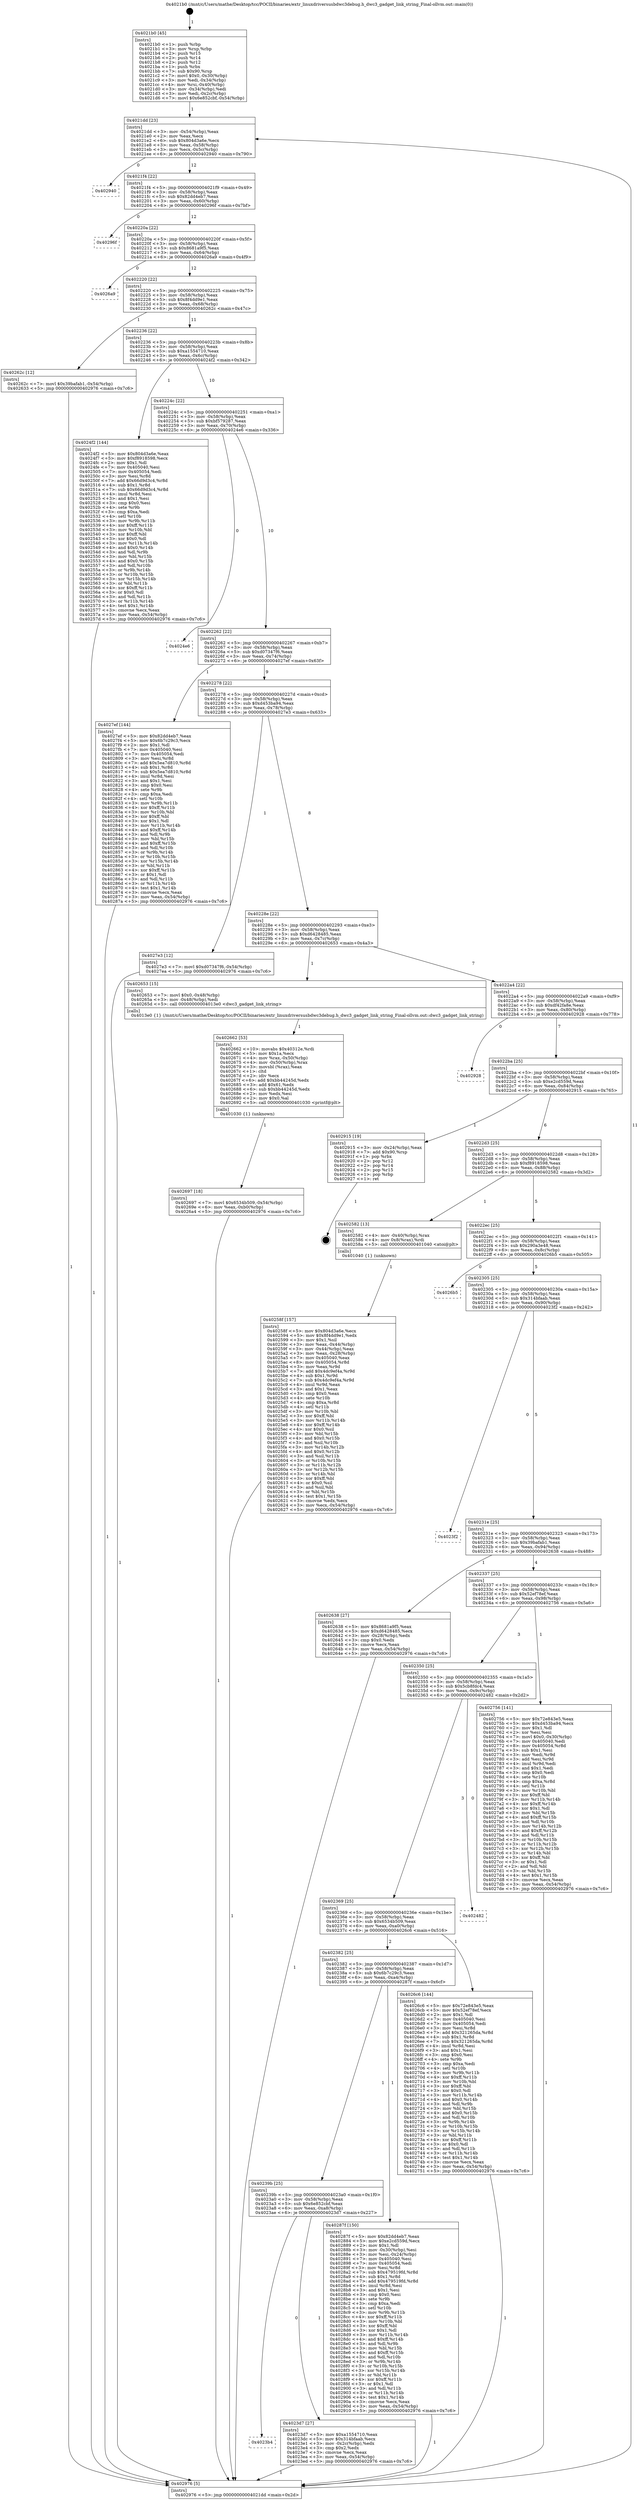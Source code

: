 digraph "0x4021b0" {
  label = "0x4021b0 (/mnt/c/Users/mathe/Desktop/tcc/POCII/binaries/extr_linuxdriversusbdwc3debug.h_dwc3_gadget_link_string_Final-ollvm.out::main(0))"
  labelloc = "t"
  node[shape=record]

  Entry [label="",width=0.3,height=0.3,shape=circle,fillcolor=black,style=filled]
  "0x4021dd" [label="{
     0x4021dd [23]\l
     | [instrs]\l
     &nbsp;&nbsp;0x4021dd \<+3\>: mov -0x54(%rbp),%eax\l
     &nbsp;&nbsp;0x4021e0 \<+2\>: mov %eax,%ecx\l
     &nbsp;&nbsp;0x4021e2 \<+6\>: sub $0x804d3a6e,%ecx\l
     &nbsp;&nbsp;0x4021e8 \<+3\>: mov %eax,-0x58(%rbp)\l
     &nbsp;&nbsp;0x4021eb \<+3\>: mov %ecx,-0x5c(%rbp)\l
     &nbsp;&nbsp;0x4021ee \<+6\>: je 0000000000402940 \<main+0x790\>\l
  }"]
  "0x402940" [label="{
     0x402940\l
  }", style=dashed]
  "0x4021f4" [label="{
     0x4021f4 [22]\l
     | [instrs]\l
     &nbsp;&nbsp;0x4021f4 \<+5\>: jmp 00000000004021f9 \<main+0x49\>\l
     &nbsp;&nbsp;0x4021f9 \<+3\>: mov -0x58(%rbp),%eax\l
     &nbsp;&nbsp;0x4021fc \<+5\>: sub $0x82dd4eb7,%eax\l
     &nbsp;&nbsp;0x402201 \<+3\>: mov %eax,-0x60(%rbp)\l
     &nbsp;&nbsp;0x402204 \<+6\>: je 000000000040296f \<main+0x7bf\>\l
  }"]
  Exit [label="",width=0.3,height=0.3,shape=circle,fillcolor=black,style=filled,peripheries=2]
  "0x40296f" [label="{
     0x40296f\l
  }", style=dashed]
  "0x40220a" [label="{
     0x40220a [22]\l
     | [instrs]\l
     &nbsp;&nbsp;0x40220a \<+5\>: jmp 000000000040220f \<main+0x5f\>\l
     &nbsp;&nbsp;0x40220f \<+3\>: mov -0x58(%rbp),%eax\l
     &nbsp;&nbsp;0x402212 \<+5\>: sub $0x8681a9f5,%eax\l
     &nbsp;&nbsp;0x402217 \<+3\>: mov %eax,-0x64(%rbp)\l
     &nbsp;&nbsp;0x40221a \<+6\>: je 00000000004026a9 \<main+0x4f9\>\l
  }"]
  "0x402697" [label="{
     0x402697 [18]\l
     | [instrs]\l
     &nbsp;&nbsp;0x402697 \<+7\>: movl $0x6534b509,-0x54(%rbp)\l
     &nbsp;&nbsp;0x40269e \<+6\>: mov %eax,-0xb0(%rbp)\l
     &nbsp;&nbsp;0x4026a4 \<+5\>: jmp 0000000000402976 \<main+0x7c6\>\l
  }"]
  "0x4026a9" [label="{
     0x4026a9\l
  }", style=dashed]
  "0x402220" [label="{
     0x402220 [22]\l
     | [instrs]\l
     &nbsp;&nbsp;0x402220 \<+5\>: jmp 0000000000402225 \<main+0x75\>\l
     &nbsp;&nbsp;0x402225 \<+3\>: mov -0x58(%rbp),%eax\l
     &nbsp;&nbsp;0x402228 \<+5\>: sub $0x8f4dd9e1,%eax\l
     &nbsp;&nbsp;0x40222d \<+3\>: mov %eax,-0x68(%rbp)\l
     &nbsp;&nbsp;0x402230 \<+6\>: je 000000000040262c \<main+0x47c\>\l
  }"]
  "0x402662" [label="{
     0x402662 [53]\l
     | [instrs]\l
     &nbsp;&nbsp;0x402662 \<+10\>: movabs $0x40312e,%rdi\l
     &nbsp;&nbsp;0x40266c \<+5\>: mov $0x1a,%ecx\l
     &nbsp;&nbsp;0x402671 \<+4\>: mov %rax,-0x50(%rbp)\l
     &nbsp;&nbsp;0x402675 \<+4\>: mov -0x50(%rbp),%rax\l
     &nbsp;&nbsp;0x402679 \<+3\>: movsbl (%rax),%eax\l
     &nbsp;&nbsp;0x40267c \<+1\>: cltd\l
     &nbsp;&nbsp;0x40267d \<+2\>: idiv %ecx\l
     &nbsp;&nbsp;0x40267f \<+6\>: add $0xbb44245d,%edx\l
     &nbsp;&nbsp;0x402685 \<+3\>: add $0x61,%edx\l
     &nbsp;&nbsp;0x402688 \<+6\>: sub $0xbb44245d,%edx\l
     &nbsp;&nbsp;0x40268e \<+2\>: mov %edx,%esi\l
     &nbsp;&nbsp;0x402690 \<+2\>: mov $0x0,%al\l
     &nbsp;&nbsp;0x402692 \<+5\>: call 0000000000401030 \<printf@plt\>\l
     | [calls]\l
     &nbsp;&nbsp;0x401030 \{1\} (unknown)\l
  }"]
  "0x40262c" [label="{
     0x40262c [12]\l
     | [instrs]\l
     &nbsp;&nbsp;0x40262c \<+7\>: movl $0x39bafab1,-0x54(%rbp)\l
     &nbsp;&nbsp;0x402633 \<+5\>: jmp 0000000000402976 \<main+0x7c6\>\l
  }"]
  "0x402236" [label="{
     0x402236 [22]\l
     | [instrs]\l
     &nbsp;&nbsp;0x402236 \<+5\>: jmp 000000000040223b \<main+0x8b\>\l
     &nbsp;&nbsp;0x40223b \<+3\>: mov -0x58(%rbp),%eax\l
     &nbsp;&nbsp;0x40223e \<+5\>: sub $0xa1554710,%eax\l
     &nbsp;&nbsp;0x402243 \<+3\>: mov %eax,-0x6c(%rbp)\l
     &nbsp;&nbsp;0x402246 \<+6\>: je 00000000004024f2 \<main+0x342\>\l
  }"]
  "0x40258f" [label="{
     0x40258f [157]\l
     | [instrs]\l
     &nbsp;&nbsp;0x40258f \<+5\>: mov $0x804d3a6e,%ecx\l
     &nbsp;&nbsp;0x402594 \<+5\>: mov $0x8f4dd9e1,%edx\l
     &nbsp;&nbsp;0x402599 \<+3\>: mov $0x1,%sil\l
     &nbsp;&nbsp;0x40259c \<+3\>: mov %eax,-0x44(%rbp)\l
     &nbsp;&nbsp;0x40259f \<+3\>: mov -0x44(%rbp),%eax\l
     &nbsp;&nbsp;0x4025a2 \<+3\>: mov %eax,-0x28(%rbp)\l
     &nbsp;&nbsp;0x4025a5 \<+7\>: mov 0x405040,%eax\l
     &nbsp;&nbsp;0x4025ac \<+8\>: mov 0x405054,%r8d\l
     &nbsp;&nbsp;0x4025b4 \<+3\>: mov %eax,%r9d\l
     &nbsp;&nbsp;0x4025b7 \<+7\>: add $0x4dc9ef4a,%r9d\l
     &nbsp;&nbsp;0x4025be \<+4\>: sub $0x1,%r9d\l
     &nbsp;&nbsp;0x4025c2 \<+7\>: sub $0x4dc9ef4a,%r9d\l
     &nbsp;&nbsp;0x4025c9 \<+4\>: imul %r9d,%eax\l
     &nbsp;&nbsp;0x4025cd \<+3\>: and $0x1,%eax\l
     &nbsp;&nbsp;0x4025d0 \<+3\>: cmp $0x0,%eax\l
     &nbsp;&nbsp;0x4025d3 \<+4\>: sete %r10b\l
     &nbsp;&nbsp;0x4025d7 \<+4\>: cmp $0xa,%r8d\l
     &nbsp;&nbsp;0x4025db \<+4\>: setl %r11b\l
     &nbsp;&nbsp;0x4025df \<+3\>: mov %r10b,%bl\l
     &nbsp;&nbsp;0x4025e2 \<+3\>: xor $0xff,%bl\l
     &nbsp;&nbsp;0x4025e5 \<+3\>: mov %r11b,%r14b\l
     &nbsp;&nbsp;0x4025e8 \<+4\>: xor $0xff,%r14b\l
     &nbsp;&nbsp;0x4025ec \<+4\>: xor $0x0,%sil\l
     &nbsp;&nbsp;0x4025f0 \<+3\>: mov %bl,%r15b\l
     &nbsp;&nbsp;0x4025f3 \<+4\>: and $0x0,%r15b\l
     &nbsp;&nbsp;0x4025f7 \<+3\>: and %sil,%r10b\l
     &nbsp;&nbsp;0x4025fa \<+3\>: mov %r14b,%r12b\l
     &nbsp;&nbsp;0x4025fd \<+4\>: and $0x0,%r12b\l
     &nbsp;&nbsp;0x402601 \<+3\>: and %sil,%r11b\l
     &nbsp;&nbsp;0x402604 \<+3\>: or %r10b,%r15b\l
     &nbsp;&nbsp;0x402607 \<+3\>: or %r11b,%r12b\l
     &nbsp;&nbsp;0x40260a \<+3\>: xor %r12b,%r15b\l
     &nbsp;&nbsp;0x40260d \<+3\>: or %r14b,%bl\l
     &nbsp;&nbsp;0x402610 \<+3\>: xor $0xff,%bl\l
     &nbsp;&nbsp;0x402613 \<+4\>: or $0x0,%sil\l
     &nbsp;&nbsp;0x402617 \<+3\>: and %sil,%bl\l
     &nbsp;&nbsp;0x40261a \<+3\>: or %bl,%r15b\l
     &nbsp;&nbsp;0x40261d \<+4\>: test $0x1,%r15b\l
     &nbsp;&nbsp;0x402621 \<+3\>: cmovne %edx,%ecx\l
     &nbsp;&nbsp;0x402624 \<+3\>: mov %ecx,-0x54(%rbp)\l
     &nbsp;&nbsp;0x402627 \<+5\>: jmp 0000000000402976 \<main+0x7c6\>\l
  }"]
  "0x4024f2" [label="{
     0x4024f2 [144]\l
     | [instrs]\l
     &nbsp;&nbsp;0x4024f2 \<+5\>: mov $0x804d3a6e,%eax\l
     &nbsp;&nbsp;0x4024f7 \<+5\>: mov $0xf8918598,%ecx\l
     &nbsp;&nbsp;0x4024fc \<+2\>: mov $0x1,%dl\l
     &nbsp;&nbsp;0x4024fe \<+7\>: mov 0x405040,%esi\l
     &nbsp;&nbsp;0x402505 \<+7\>: mov 0x405054,%edi\l
     &nbsp;&nbsp;0x40250c \<+3\>: mov %esi,%r8d\l
     &nbsp;&nbsp;0x40250f \<+7\>: add $0x66d9d3c4,%r8d\l
     &nbsp;&nbsp;0x402516 \<+4\>: sub $0x1,%r8d\l
     &nbsp;&nbsp;0x40251a \<+7\>: sub $0x66d9d3c4,%r8d\l
     &nbsp;&nbsp;0x402521 \<+4\>: imul %r8d,%esi\l
     &nbsp;&nbsp;0x402525 \<+3\>: and $0x1,%esi\l
     &nbsp;&nbsp;0x402528 \<+3\>: cmp $0x0,%esi\l
     &nbsp;&nbsp;0x40252b \<+4\>: sete %r9b\l
     &nbsp;&nbsp;0x40252f \<+3\>: cmp $0xa,%edi\l
     &nbsp;&nbsp;0x402532 \<+4\>: setl %r10b\l
     &nbsp;&nbsp;0x402536 \<+3\>: mov %r9b,%r11b\l
     &nbsp;&nbsp;0x402539 \<+4\>: xor $0xff,%r11b\l
     &nbsp;&nbsp;0x40253d \<+3\>: mov %r10b,%bl\l
     &nbsp;&nbsp;0x402540 \<+3\>: xor $0xff,%bl\l
     &nbsp;&nbsp;0x402543 \<+3\>: xor $0x0,%dl\l
     &nbsp;&nbsp;0x402546 \<+3\>: mov %r11b,%r14b\l
     &nbsp;&nbsp;0x402549 \<+4\>: and $0x0,%r14b\l
     &nbsp;&nbsp;0x40254d \<+3\>: and %dl,%r9b\l
     &nbsp;&nbsp;0x402550 \<+3\>: mov %bl,%r15b\l
     &nbsp;&nbsp;0x402553 \<+4\>: and $0x0,%r15b\l
     &nbsp;&nbsp;0x402557 \<+3\>: and %dl,%r10b\l
     &nbsp;&nbsp;0x40255a \<+3\>: or %r9b,%r14b\l
     &nbsp;&nbsp;0x40255d \<+3\>: or %r10b,%r15b\l
     &nbsp;&nbsp;0x402560 \<+3\>: xor %r15b,%r14b\l
     &nbsp;&nbsp;0x402563 \<+3\>: or %bl,%r11b\l
     &nbsp;&nbsp;0x402566 \<+4\>: xor $0xff,%r11b\l
     &nbsp;&nbsp;0x40256a \<+3\>: or $0x0,%dl\l
     &nbsp;&nbsp;0x40256d \<+3\>: and %dl,%r11b\l
     &nbsp;&nbsp;0x402570 \<+3\>: or %r11b,%r14b\l
     &nbsp;&nbsp;0x402573 \<+4\>: test $0x1,%r14b\l
     &nbsp;&nbsp;0x402577 \<+3\>: cmovne %ecx,%eax\l
     &nbsp;&nbsp;0x40257a \<+3\>: mov %eax,-0x54(%rbp)\l
     &nbsp;&nbsp;0x40257d \<+5\>: jmp 0000000000402976 \<main+0x7c6\>\l
  }"]
  "0x40224c" [label="{
     0x40224c [22]\l
     | [instrs]\l
     &nbsp;&nbsp;0x40224c \<+5\>: jmp 0000000000402251 \<main+0xa1\>\l
     &nbsp;&nbsp;0x402251 \<+3\>: mov -0x58(%rbp),%eax\l
     &nbsp;&nbsp;0x402254 \<+5\>: sub $0xbf579287,%eax\l
     &nbsp;&nbsp;0x402259 \<+3\>: mov %eax,-0x70(%rbp)\l
     &nbsp;&nbsp;0x40225c \<+6\>: je 00000000004024e6 \<main+0x336\>\l
  }"]
  "0x4021b0" [label="{
     0x4021b0 [45]\l
     | [instrs]\l
     &nbsp;&nbsp;0x4021b0 \<+1\>: push %rbp\l
     &nbsp;&nbsp;0x4021b1 \<+3\>: mov %rsp,%rbp\l
     &nbsp;&nbsp;0x4021b4 \<+2\>: push %r15\l
     &nbsp;&nbsp;0x4021b6 \<+2\>: push %r14\l
     &nbsp;&nbsp;0x4021b8 \<+2\>: push %r12\l
     &nbsp;&nbsp;0x4021ba \<+1\>: push %rbx\l
     &nbsp;&nbsp;0x4021bb \<+7\>: sub $0x90,%rsp\l
     &nbsp;&nbsp;0x4021c2 \<+7\>: movl $0x0,-0x30(%rbp)\l
     &nbsp;&nbsp;0x4021c9 \<+3\>: mov %edi,-0x34(%rbp)\l
     &nbsp;&nbsp;0x4021cc \<+4\>: mov %rsi,-0x40(%rbp)\l
     &nbsp;&nbsp;0x4021d0 \<+3\>: mov -0x34(%rbp),%edi\l
     &nbsp;&nbsp;0x4021d3 \<+3\>: mov %edi,-0x2c(%rbp)\l
     &nbsp;&nbsp;0x4021d6 \<+7\>: movl $0x6e852cbf,-0x54(%rbp)\l
  }"]
  "0x4024e6" [label="{
     0x4024e6\l
  }", style=dashed]
  "0x402262" [label="{
     0x402262 [22]\l
     | [instrs]\l
     &nbsp;&nbsp;0x402262 \<+5\>: jmp 0000000000402267 \<main+0xb7\>\l
     &nbsp;&nbsp;0x402267 \<+3\>: mov -0x58(%rbp),%eax\l
     &nbsp;&nbsp;0x40226a \<+5\>: sub $0xd07347f6,%eax\l
     &nbsp;&nbsp;0x40226f \<+3\>: mov %eax,-0x74(%rbp)\l
     &nbsp;&nbsp;0x402272 \<+6\>: je 00000000004027ef \<main+0x63f\>\l
  }"]
  "0x402976" [label="{
     0x402976 [5]\l
     | [instrs]\l
     &nbsp;&nbsp;0x402976 \<+5\>: jmp 00000000004021dd \<main+0x2d\>\l
  }"]
  "0x4027ef" [label="{
     0x4027ef [144]\l
     | [instrs]\l
     &nbsp;&nbsp;0x4027ef \<+5\>: mov $0x82dd4eb7,%eax\l
     &nbsp;&nbsp;0x4027f4 \<+5\>: mov $0x6b7c29c3,%ecx\l
     &nbsp;&nbsp;0x4027f9 \<+2\>: mov $0x1,%dl\l
     &nbsp;&nbsp;0x4027fb \<+7\>: mov 0x405040,%esi\l
     &nbsp;&nbsp;0x402802 \<+7\>: mov 0x405054,%edi\l
     &nbsp;&nbsp;0x402809 \<+3\>: mov %esi,%r8d\l
     &nbsp;&nbsp;0x40280c \<+7\>: add $0x5ea7d810,%r8d\l
     &nbsp;&nbsp;0x402813 \<+4\>: sub $0x1,%r8d\l
     &nbsp;&nbsp;0x402817 \<+7\>: sub $0x5ea7d810,%r8d\l
     &nbsp;&nbsp;0x40281e \<+4\>: imul %r8d,%esi\l
     &nbsp;&nbsp;0x402822 \<+3\>: and $0x1,%esi\l
     &nbsp;&nbsp;0x402825 \<+3\>: cmp $0x0,%esi\l
     &nbsp;&nbsp;0x402828 \<+4\>: sete %r9b\l
     &nbsp;&nbsp;0x40282c \<+3\>: cmp $0xa,%edi\l
     &nbsp;&nbsp;0x40282f \<+4\>: setl %r10b\l
     &nbsp;&nbsp;0x402833 \<+3\>: mov %r9b,%r11b\l
     &nbsp;&nbsp;0x402836 \<+4\>: xor $0xff,%r11b\l
     &nbsp;&nbsp;0x40283a \<+3\>: mov %r10b,%bl\l
     &nbsp;&nbsp;0x40283d \<+3\>: xor $0xff,%bl\l
     &nbsp;&nbsp;0x402840 \<+3\>: xor $0x1,%dl\l
     &nbsp;&nbsp;0x402843 \<+3\>: mov %r11b,%r14b\l
     &nbsp;&nbsp;0x402846 \<+4\>: and $0xff,%r14b\l
     &nbsp;&nbsp;0x40284a \<+3\>: and %dl,%r9b\l
     &nbsp;&nbsp;0x40284d \<+3\>: mov %bl,%r15b\l
     &nbsp;&nbsp;0x402850 \<+4\>: and $0xff,%r15b\l
     &nbsp;&nbsp;0x402854 \<+3\>: and %dl,%r10b\l
     &nbsp;&nbsp;0x402857 \<+3\>: or %r9b,%r14b\l
     &nbsp;&nbsp;0x40285a \<+3\>: or %r10b,%r15b\l
     &nbsp;&nbsp;0x40285d \<+3\>: xor %r15b,%r14b\l
     &nbsp;&nbsp;0x402860 \<+3\>: or %bl,%r11b\l
     &nbsp;&nbsp;0x402863 \<+4\>: xor $0xff,%r11b\l
     &nbsp;&nbsp;0x402867 \<+3\>: or $0x1,%dl\l
     &nbsp;&nbsp;0x40286a \<+3\>: and %dl,%r11b\l
     &nbsp;&nbsp;0x40286d \<+3\>: or %r11b,%r14b\l
     &nbsp;&nbsp;0x402870 \<+4\>: test $0x1,%r14b\l
     &nbsp;&nbsp;0x402874 \<+3\>: cmovne %ecx,%eax\l
     &nbsp;&nbsp;0x402877 \<+3\>: mov %eax,-0x54(%rbp)\l
     &nbsp;&nbsp;0x40287a \<+5\>: jmp 0000000000402976 \<main+0x7c6\>\l
  }"]
  "0x402278" [label="{
     0x402278 [22]\l
     | [instrs]\l
     &nbsp;&nbsp;0x402278 \<+5\>: jmp 000000000040227d \<main+0xcd\>\l
     &nbsp;&nbsp;0x40227d \<+3\>: mov -0x58(%rbp),%eax\l
     &nbsp;&nbsp;0x402280 \<+5\>: sub $0xd453ba94,%eax\l
     &nbsp;&nbsp;0x402285 \<+3\>: mov %eax,-0x78(%rbp)\l
     &nbsp;&nbsp;0x402288 \<+6\>: je 00000000004027e3 \<main+0x633\>\l
  }"]
  "0x4023b4" [label="{
     0x4023b4\l
  }", style=dashed]
  "0x4027e3" [label="{
     0x4027e3 [12]\l
     | [instrs]\l
     &nbsp;&nbsp;0x4027e3 \<+7\>: movl $0xd07347f6,-0x54(%rbp)\l
     &nbsp;&nbsp;0x4027ea \<+5\>: jmp 0000000000402976 \<main+0x7c6\>\l
  }"]
  "0x40228e" [label="{
     0x40228e [22]\l
     | [instrs]\l
     &nbsp;&nbsp;0x40228e \<+5\>: jmp 0000000000402293 \<main+0xe3\>\l
     &nbsp;&nbsp;0x402293 \<+3\>: mov -0x58(%rbp),%eax\l
     &nbsp;&nbsp;0x402296 \<+5\>: sub $0xd6428485,%eax\l
     &nbsp;&nbsp;0x40229b \<+3\>: mov %eax,-0x7c(%rbp)\l
     &nbsp;&nbsp;0x40229e \<+6\>: je 0000000000402653 \<main+0x4a3\>\l
  }"]
  "0x4023d7" [label="{
     0x4023d7 [27]\l
     | [instrs]\l
     &nbsp;&nbsp;0x4023d7 \<+5\>: mov $0xa1554710,%eax\l
     &nbsp;&nbsp;0x4023dc \<+5\>: mov $0x314bfaab,%ecx\l
     &nbsp;&nbsp;0x4023e1 \<+3\>: mov -0x2c(%rbp),%edx\l
     &nbsp;&nbsp;0x4023e4 \<+3\>: cmp $0x2,%edx\l
     &nbsp;&nbsp;0x4023e7 \<+3\>: cmovne %ecx,%eax\l
     &nbsp;&nbsp;0x4023ea \<+3\>: mov %eax,-0x54(%rbp)\l
     &nbsp;&nbsp;0x4023ed \<+5\>: jmp 0000000000402976 \<main+0x7c6\>\l
  }"]
  "0x402653" [label="{
     0x402653 [15]\l
     | [instrs]\l
     &nbsp;&nbsp;0x402653 \<+7\>: movl $0x0,-0x48(%rbp)\l
     &nbsp;&nbsp;0x40265a \<+3\>: mov -0x48(%rbp),%edi\l
     &nbsp;&nbsp;0x40265d \<+5\>: call 00000000004013e0 \<dwc3_gadget_link_string\>\l
     | [calls]\l
     &nbsp;&nbsp;0x4013e0 \{1\} (/mnt/c/Users/mathe/Desktop/tcc/POCII/binaries/extr_linuxdriversusbdwc3debug.h_dwc3_gadget_link_string_Final-ollvm.out::dwc3_gadget_link_string)\l
  }"]
  "0x4022a4" [label="{
     0x4022a4 [22]\l
     | [instrs]\l
     &nbsp;&nbsp;0x4022a4 \<+5\>: jmp 00000000004022a9 \<main+0xf9\>\l
     &nbsp;&nbsp;0x4022a9 \<+3\>: mov -0x58(%rbp),%eax\l
     &nbsp;&nbsp;0x4022ac \<+5\>: sub $0xdf42fa8e,%eax\l
     &nbsp;&nbsp;0x4022b1 \<+3\>: mov %eax,-0x80(%rbp)\l
     &nbsp;&nbsp;0x4022b4 \<+6\>: je 0000000000402928 \<main+0x778\>\l
  }"]
  "0x40239b" [label="{
     0x40239b [25]\l
     | [instrs]\l
     &nbsp;&nbsp;0x40239b \<+5\>: jmp 00000000004023a0 \<main+0x1f0\>\l
     &nbsp;&nbsp;0x4023a0 \<+3\>: mov -0x58(%rbp),%eax\l
     &nbsp;&nbsp;0x4023a3 \<+5\>: sub $0x6e852cbf,%eax\l
     &nbsp;&nbsp;0x4023a8 \<+6\>: mov %eax,-0xa8(%rbp)\l
     &nbsp;&nbsp;0x4023ae \<+6\>: je 00000000004023d7 \<main+0x227\>\l
  }"]
  "0x402928" [label="{
     0x402928\l
  }", style=dashed]
  "0x4022ba" [label="{
     0x4022ba [25]\l
     | [instrs]\l
     &nbsp;&nbsp;0x4022ba \<+5\>: jmp 00000000004022bf \<main+0x10f\>\l
     &nbsp;&nbsp;0x4022bf \<+3\>: mov -0x58(%rbp),%eax\l
     &nbsp;&nbsp;0x4022c2 \<+5\>: sub $0xe2cd559d,%eax\l
     &nbsp;&nbsp;0x4022c7 \<+6\>: mov %eax,-0x84(%rbp)\l
     &nbsp;&nbsp;0x4022cd \<+6\>: je 0000000000402915 \<main+0x765\>\l
  }"]
  "0x40287f" [label="{
     0x40287f [150]\l
     | [instrs]\l
     &nbsp;&nbsp;0x40287f \<+5\>: mov $0x82dd4eb7,%eax\l
     &nbsp;&nbsp;0x402884 \<+5\>: mov $0xe2cd559d,%ecx\l
     &nbsp;&nbsp;0x402889 \<+2\>: mov $0x1,%dl\l
     &nbsp;&nbsp;0x40288b \<+3\>: mov -0x30(%rbp),%esi\l
     &nbsp;&nbsp;0x40288e \<+3\>: mov %esi,-0x24(%rbp)\l
     &nbsp;&nbsp;0x402891 \<+7\>: mov 0x405040,%esi\l
     &nbsp;&nbsp;0x402898 \<+7\>: mov 0x405054,%edi\l
     &nbsp;&nbsp;0x40289f \<+3\>: mov %esi,%r8d\l
     &nbsp;&nbsp;0x4028a2 \<+7\>: sub $0x479519fd,%r8d\l
     &nbsp;&nbsp;0x4028a9 \<+4\>: sub $0x1,%r8d\l
     &nbsp;&nbsp;0x4028ad \<+7\>: add $0x479519fd,%r8d\l
     &nbsp;&nbsp;0x4028b4 \<+4\>: imul %r8d,%esi\l
     &nbsp;&nbsp;0x4028b8 \<+3\>: and $0x1,%esi\l
     &nbsp;&nbsp;0x4028bb \<+3\>: cmp $0x0,%esi\l
     &nbsp;&nbsp;0x4028be \<+4\>: sete %r9b\l
     &nbsp;&nbsp;0x4028c2 \<+3\>: cmp $0xa,%edi\l
     &nbsp;&nbsp;0x4028c5 \<+4\>: setl %r10b\l
     &nbsp;&nbsp;0x4028c9 \<+3\>: mov %r9b,%r11b\l
     &nbsp;&nbsp;0x4028cc \<+4\>: xor $0xff,%r11b\l
     &nbsp;&nbsp;0x4028d0 \<+3\>: mov %r10b,%bl\l
     &nbsp;&nbsp;0x4028d3 \<+3\>: xor $0xff,%bl\l
     &nbsp;&nbsp;0x4028d6 \<+3\>: xor $0x1,%dl\l
     &nbsp;&nbsp;0x4028d9 \<+3\>: mov %r11b,%r14b\l
     &nbsp;&nbsp;0x4028dc \<+4\>: and $0xff,%r14b\l
     &nbsp;&nbsp;0x4028e0 \<+3\>: and %dl,%r9b\l
     &nbsp;&nbsp;0x4028e3 \<+3\>: mov %bl,%r15b\l
     &nbsp;&nbsp;0x4028e6 \<+4\>: and $0xff,%r15b\l
     &nbsp;&nbsp;0x4028ea \<+3\>: and %dl,%r10b\l
     &nbsp;&nbsp;0x4028ed \<+3\>: or %r9b,%r14b\l
     &nbsp;&nbsp;0x4028f0 \<+3\>: or %r10b,%r15b\l
     &nbsp;&nbsp;0x4028f3 \<+3\>: xor %r15b,%r14b\l
     &nbsp;&nbsp;0x4028f6 \<+3\>: or %bl,%r11b\l
     &nbsp;&nbsp;0x4028f9 \<+4\>: xor $0xff,%r11b\l
     &nbsp;&nbsp;0x4028fd \<+3\>: or $0x1,%dl\l
     &nbsp;&nbsp;0x402900 \<+3\>: and %dl,%r11b\l
     &nbsp;&nbsp;0x402903 \<+3\>: or %r11b,%r14b\l
     &nbsp;&nbsp;0x402906 \<+4\>: test $0x1,%r14b\l
     &nbsp;&nbsp;0x40290a \<+3\>: cmovne %ecx,%eax\l
     &nbsp;&nbsp;0x40290d \<+3\>: mov %eax,-0x54(%rbp)\l
     &nbsp;&nbsp;0x402910 \<+5\>: jmp 0000000000402976 \<main+0x7c6\>\l
  }"]
  "0x402915" [label="{
     0x402915 [19]\l
     | [instrs]\l
     &nbsp;&nbsp;0x402915 \<+3\>: mov -0x24(%rbp),%eax\l
     &nbsp;&nbsp;0x402918 \<+7\>: add $0x90,%rsp\l
     &nbsp;&nbsp;0x40291f \<+1\>: pop %rbx\l
     &nbsp;&nbsp;0x402920 \<+2\>: pop %r12\l
     &nbsp;&nbsp;0x402922 \<+2\>: pop %r14\l
     &nbsp;&nbsp;0x402924 \<+2\>: pop %r15\l
     &nbsp;&nbsp;0x402926 \<+1\>: pop %rbp\l
     &nbsp;&nbsp;0x402927 \<+1\>: ret\l
  }"]
  "0x4022d3" [label="{
     0x4022d3 [25]\l
     | [instrs]\l
     &nbsp;&nbsp;0x4022d3 \<+5\>: jmp 00000000004022d8 \<main+0x128\>\l
     &nbsp;&nbsp;0x4022d8 \<+3\>: mov -0x58(%rbp),%eax\l
     &nbsp;&nbsp;0x4022db \<+5\>: sub $0xf8918598,%eax\l
     &nbsp;&nbsp;0x4022e0 \<+6\>: mov %eax,-0x88(%rbp)\l
     &nbsp;&nbsp;0x4022e6 \<+6\>: je 0000000000402582 \<main+0x3d2\>\l
  }"]
  "0x402382" [label="{
     0x402382 [25]\l
     | [instrs]\l
     &nbsp;&nbsp;0x402382 \<+5\>: jmp 0000000000402387 \<main+0x1d7\>\l
     &nbsp;&nbsp;0x402387 \<+3\>: mov -0x58(%rbp),%eax\l
     &nbsp;&nbsp;0x40238a \<+5\>: sub $0x6b7c29c3,%eax\l
     &nbsp;&nbsp;0x40238f \<+6\>: mov %eax,-0xa4(%rbp)\l
     &nbsp;&nbsp;0x402395 \<+6\>: je 000000000040287f \<main+0x6cf\>\l
  }"]
  "0x402582" [label="{
     0x402582 [13]\l
     | [instrs]\l
     &nbsp;&nbsp;0x402582 \<+4\>: mov -0x40(%rbp),%rax\l
     &nbsp;&nbsp;0x402586 \<+4\>: mov 0x8(%rax),%rdi\l
     &nbsp;&nbsp;0x40258a \<+5\>: call 0000000000401040 \<atoi@plt\>\l
     | [calls]\l
     &nbsp;&nbsp;0x401040 \{1\} (unknown)\l
  }"]
  "0x4022ec" [label="{
     0x4022ec [25]\l
     | [instrs]\l
     &nbsp;&nbsp;0x4022ec \<+5\>: jmp 00000000004022f1 \<main+0x141\>\l
     &nbsp;&nbsp;0x4022f1 \<+3\>: mov -0x58(%rbp),%eax\l
     &nbsp;&nbsp;0x4022f4 \<+5\>: sub $0x290a3e48,%eax\l
     &nbsp;&nbsp;0x4022f9 \<+6\>: mov %eax,-0x8c(%rbp)\l
     &nbsp;&nbsp;0x4022ff \<+6\>: je 00000000004026b5 \<main+0x505\>\l
  }"]
  "0x4026c6" [label="{
     0x4026c6 [144]\l
     | [instrs]\l
     &nbsp;&nbsp;0x4026c6 \<+5\>: mov $0x72e843e5,%eax\l
     &nbsp;&nbsp;0x4026cb \<+5\>: mov $0x52ef78ef,%ecx\l
     &nbsp;&nbsp;0x4026d0 \<+2\>: mov $0x1,%dl\l
     &nbsp;&nbsp;0x4026d2 \<+7\>: mov 0x405040,%esi\l
     &nbsp;&nbsp;0x4026d9 \<+7\>: mov 0x405054,%edi\l
     &nbsp;&nbsp;0x4026e0 \<+3\>: mov %esi,%r8d\l
     &nbsp;&nbsp;0x4026e3 \<+7\>: add $0x321265da,%r8d\l
     &nbsp;&nbsp;0x4026ea \<+4\>: sub $0x1,%r8d\l
     &nbsp;&nbsp;0x4026ee \<+7\>: sub $0x321265da,%r8d\l
     &nbsp;&nbsp;0x4026f5 \<+4\>: imul %r8d,%esi\l
     &nbsp;&nbsp;0x4026f9 \<+3\>: and $0x1,%esi\l
     &nbsp;&nbsp;0x4026fc \<+3\>: cmp $0x0,%esi\l
     &nbsp;&nbsp;0x4026ff \<+4\>: sete %r9b\l
     &nbsp;&nbsp;0x402703 \<+3\>: cmp $0xa,%edi\l
     &nbsp;&nbsp;0x402706 \<+4\>: setl %r10b\l
     &nbsp;&nbsp;0x40270a \<+3\>: mov %r9b,%r11b\l
     &nbsp;&nbsp;0x40270d \<+4\>: xor $0xff,%r11b\l
     &nbsp;&nbsp;0x402711 \<+3\>: mov %r10b,%bl\l
     &nbsp;&nbsp;0x402714 \<+3\>: xor $0xff,%bl\l
     &nbsp;&nbsp;0x402717 \<+3\>: xor $0x0,%dl\l
     &nbsp;&nbsp;0x40271a \<+3\>: mov %r11b,%r14b\l
     &nbsp;&nbsp;0x40271d \<+4\>: and $0x0,%r14b\l
     &nbsp;&nbsp;0x402721 \<+3\>: and %dl,%r9b\l
     &nbsp;&nbsp;0x402724 \<+3\>: mov %bl,%r15b\l
     &nbsp;&nbsp;0x402727 \<+4\>: and $0x0,%r15b\l
     &nbsp;&nbsp;0x40272b \<+3\>: and %dl,%r10b\l
     &nbsp;&nbsp;0x40272e \<+3\>: or %r9b,%r14b\l
     &nbsp;&nbsp;0x402731 \<+3\>: or %r10b,%r15b\l
     &nbsp;&nbsp;0x402734 \<+3\>: xor %r15b,%r14b\l
     &nbsp;&nbsp;0x402737 \<+3\>: or %bl,%r11b\l
     &nbsp;&nbsp;0x40273a \<+4\>: xor $0xff,%r11b\l
     &nbsp;&nbsp;0x40273e \<+3\>: or $0x0,%dl\l
     &nbsp;&nbsp;0x402741 \<+3\>: and %dl,%r11b\l
     &nbsp;&nbsp;0x402744 \<+3\>: or %r11b,%r14b\l
     &nbsp;&nbsp;0x402747 \<+4\>: test $0x1,%r14b\l
     &nbsp;&nbsp;0x40274b \<+3\>: cmovne %ecx,%eax\l
     &nbsp;&nbsp;0x40274e \<+3\>: mov %eax,-0x54(%rbp)\l
     &nbsp;&nbsp;0x402751 \<+5\>: jmp 0000000000402976 \<main+0x7c6\>\l
  }"]
  "0x4026b5" [label="{
     0x4026b5\l
  }", style=dashed]
  "0x402305" [label="{
     0x402305 [25]\l
     | [instrs]\l
     &nbsp;&nbsp;0x402305 \<+5\>: jmp 000000000040230a \<main+0x15a\>\l
     &nbsp;&nbsp;0x40230a \<+3\>: mov -0x58(%rbp),%eax\l
     &nbsp;&nbsp;0x40230d \<+5\>: sub $0x314bfaab,%eax\l
     &nbsp;&nbsp;0x402312 \<+6\>: mov %eax,-0x90(%rbp)\l
     &nbsp;&nbsp;0x402318 \<+6\>: je 00000000004023f2 \<main+0x242\>\l
  }"]
  "0x402369" [label="{
     0x402369 [25]\l
     | [instrs]\l
     &nbsp;&nbsp;0x402369 \<+5\>: jmp 000000000040236e \<main+0x1be\>\l
     &nbsp;&nbsp;0x40236e \<+3\>: mov -0x58(%rbp),%eax\l
     &nbsp;&nbsp;0x402371 \<+5\>: sub $0x6534b509,%eax\l
     &nbsp;&nbsp;0x402376 \<+6\>: mov %eax,-0xa0(%rbp)\l
     &nbsp;&nbsp;0x40237c \<+6\>: je 00000000004026c6 \<main+0x516\>\l
  }"]
  "0x4023f2" [label="{
     0x4023f2\l
  }", style=dashed]
  "0x40231e" [label="{
     0x40231e [25]\l
     | [instrs]\l
     &nbsp;&nbsp;0x40231e \<+5\>: jmp 0000000000402323 \<main+0x173\>\l
     &nbsp;&nbsp;0x402323 \<+3\>: mov -0x58(%rbp),%eax\l
     &nbsp;&nbsp;0x402326 \<+5\>: sub $0x39bafab1,%eax\l
     &nbsp;&nbsp;0x40232b \<+6\>: mov %eax,-0x94(%rbp)\l
     &nbsp;&nbsp;0x402331 \<+6\>: je 0000000000402638 \<main+0x488\>\l
  }"]
  "0x402482" [label="{
     0x402482\l
  }", style=dashed]
  "0x402638" [label="{
     0x402638 [27]\l
     | [instrs]\l
     &nbsp;&nbsp;0x402638 \<+5\>: mov $0x8681a9f5,%eax\l
     &nbsp;&nbsp;0x40263d \<+5\>: mov $0xd6428485,%ecx\l
     &nbsp;&nbsp;0x402642 \<+3\>: mov -0x28(%rbp),%edx\l
     &nbsp;&nbsp;0x402645 \<+3\>: cmp $0x0,%edx\l
     &nbsp;&nbsp;0x402648 \<+3\>: cmove %ecx,%eax\l
     &nbsp;&nbsp;0x40264b \<+3\>: mov %eax,-0x54(%rbp)\l
     &nbsp;&nbsp;0x40264e \<+5\>: jmp 0000000000402976 \<main+0x7c6\>\l
  }"]
  "0x402337" [label="{
     0x402337 [25]\l
     | [instrs]\l
     &nbsp;&nbsp;0x402337 \<+5\>: jmp 000000000040233c \<main+0x18c\>\l
     &nbsp;&nbsp;0x40233c \<+3\>: mov -0x58(%rbp),%eax\l
     &nbsp;&nbsp;0x40233f \<+5\>: sub $0x52ef78ef,%eax\l
     &nbsp;&nbsp;0x402344 \<+6\>: mov %eax,-0x98(%rbp)\l
     &nbsp;&nbsp;0x40234a \<+6\>: je 0000000000402756 \<main+0x5a6\>\l
  }"]
  "0x402350" [label="{
     0x402350 [25]\l
     | [instrs]\l
     &nbsp;&nbsp;0x402350 \<+5\>: jmp 0000000000402355 \<main+0x1a5\>\l
     &nbsp;&nbsp;0x402355 \<+3\>: mov -0x58(%rbp),%eax\l
     &nbsp;&nbsp;0x402358 \<+5\>: sub $0x5cb8fdc4,%eax\l
     &nbsp;&nbsp;0x40235d \<+6\>: mov %eax,-0x9c(%rbp)\l
     &nbsp;&nbsp;0x402363 \<+6\>: je 0000000000402482 \<main+0x2d2\>\l
  }"]
  "0x402756" [label="{
     0x402756 [141]\l
     | [instrs]\l
     &nbsp;&nbsp;0x402756 \<+5\>: mov $0x72e843e5,%eax\l
     &nbsp;&nbsp;0x40275b \<+5\>: mov $0xd453ba94,%ecx\l
     &nbsp;&nbsp;0x402760 \<+2\>: mov $0x1,%dl\l
     &nbsp;&nbsp;0x402762 \<+2\>: xor %esi,%esi\l
     &nbsp;&nbsp;0x402764 \<+7\>: movl $0x0,-0x30(%rbp)\l
     &nbsp;&nbsp;0x40276b \<+7\>: mov 0x405040,%edi\l
     &nbsp;&nbsp;0x402772 \<+8\>: mov 0x405054,%r8d\l
     &nbsp;&nbsp;0x40277a \<+3\>: sub $0x1,%esi\l
     &nbsp;&nbsp;0x40277d \<+3\>: mov %edi,%r9d\l
     &nbsp;&nbsp;0x402780 \<+3\>: add %esi,%r9d\l
     &nbsp;&nbsp;0x402783 \<+4\>: imul %r9d,%edi\l
     &nbsp;&nbsp;0x402787 \<+3\>: and $0x1,%edi\l
     &nbsp;&nbsp;0x40278a \<+3\>: cmp $0x0,%edi\l
     &nbsp;&nbsp;0x40278d \<+4\>: sete %r10b\l
     &nbsp;&nbsp;0x402791 \<+4\>: cmp $0xa,%r8d\l
     &nbsp;&nbsp;0x402795 \<+4\>: setl %r11b\l
     &nbsp;&nbsp;0x402799 \<+3\>: mov %r10b,%bl\l
     &nbsp;&nbsp;0x40279c \<+3\>: xor $0xff,%bl\l
     &nbsp;&nbsp;0x40279f \<+3\>: mov %r11b,%r14b\l
     &nbsp;&nbsp;0x4027a2 \<+4\>: xor $0xff,%r14b\l
     &nbsp;&nbsp;0x4027a6 \<+3\>: xor $0x1,%dl\l
     &nbsp;&nbsp;0x4027a9 \<+3\>: mov %bl,%r15b\l
     &nbsp;&nbsp;0x4027ac \<+4\>: and $0xff,%r15b\l
     &nbsp;&nbsp;0x4027b0 \<+3\>: and %dl,%r10b\l
     &nbsp;&nbsp;0x4027b3 \<+3\>: mov %r14b,%r12b\l
     &nbsp;&nbsp;0x4027b6 \<+4\>: and $0xff,%r12b\l
     &nbsp;&nbsp;0x4027ba \<+3\>: and %dl,%r11b\l
     &nbsp;&nbsp;0x4027bd \<+3\>: or %r10b,%r15b\l
     &nbsp;&nbsp;0x4027c0 \<+3\>: or %r11b,%r12b\l
     &nbsp;&nbsp;0x4027c3 \<+3\>: xor %r12b,%r15b\l
     &nbsp;&nbsp;0x4027c6 \<+3\>: or %r14b,%bl\l
     &nbsp;&nbsp;0x4027c9 \<+3\>: xor $0xff,%bl\l
     &nbsp;&nbsp;0x4027cc \<+3\>: or $0x1,%dl\l
     &nbsp;&nbsp;0x4027cf \<+2\>: and %dl,%bl\l
     &nbsp;&nbsp;0x4027d1 \<+3\>: or %bl,%r15b\l
     &nbsp;&nbsp;0x4027d4 \<+4\>: test $0x1,%r15b\l
     &nbsp;&nbsp;0x4027d8 \<+3\>: cmovne %ecx,%eax\l
     &nbsp;&nbsp;0x4027db \<+3\>: mov %eax,-0x54(%rbp)\l
     &nbsp;&nbsp;0x4027de \<+5\>: jmp 0000000000402976 \<main+0x7c6\>\l
  }"]
  Entry -> "0x4021b0" [label=" 1"]
  "0x4021dd" -> "0x402940" [label=" 0"]
  "0x4021dd" -> "0x4021f4" [label=" 12"]
  "0x402915" -> Exit [label=" 1"]
  "0x4021f4" -> "0x40296f" [label=" 0"]
  "0x4021f4" -> "0x40220a" [label=" 12"]
  "0x40287f" -> "0x402976" [label=" 1"]
  "0x40220a" -> "0x4026a9" [label=" 0"]
  "0x40220a" -> "0x402220" [label=" 12"]
  "0x4027ef" -> "0x402976" [label=" 1"]
  "0x402220" -> "0x40262c" [label=" 1"]
  "0x402220" -> "0x402236" [label=" 11"]
  "0x4027e3" -> "0x402976" [label=" 1"]
  "0x402236" -> "0x4024f2" [label=" 1"]
  "0x402236" -> "0x40224c" [label=" 10"]
  "0x402756" -> "0x402976" [label=" 1"]
  "0x40224c" -> "0x4024e6" [label=" 0"]
  "0x40224c" -> "0x402262" [label=" 10"]
  "0x4026c6" -> "0x402976" [label=" 1"]
  "0x402262" -> "0x4027ef" [label=" 1"]
  "0x402262" -> "0x402278" [label=" 9"]
  "0x402697" -> "0x402976" [label=" 1"]
  "0x402278" -> "0x4027e3" [label=" 1"]
  "0x402278" -> "0x40228e" [label=" 8"]
  "0x402662" -> "0x402697" [label=" 1"]
  "0x40228e" -> "0x402653" [label=" 1"]
  "0x40228e" -> "0x4022a4" [label=" 7"]
  "0x402653" -> "0x402662" [label=" 1"]
  "0x4022a4" -> "0x402928" [label=" 0"]
  "0x4022a4" -> "0x4022ba" [label=" 7"]
  "0x40262c" -> "0x402976" [label=" 1"]
  "0x4022ba" -> "0x402915" [label=" 1"]
  "0x4022ba" -> "0x4022d3" [label=" 6"]
  "0x40258f" -> "0x402976" [label=" 1"]
  "0x4022d3" -> "0x402582" [label=" 1"]
  "0x4022d3" -> "0x4022ec" [label=" 5"]
  "0x4024f2" -> "0x402976" [label=" 1"]
  "0x4022ec" -> "0x4026b5" [label=" 0"]
  "0x4022ec" -> "0x402305" [label=" 5"]
  "0x402976" -> "0x4021dd" [label=" 11"]
  "0x402305" -> "0x4023f2" [label=" 0"]
  "0x402305" -> "0x40231e" [label=" 5"]
  "0x4023d7" -> "0x402976" [label=" 1"]
  "0x40231e" -> "0x402638" [label=" 1"]
  "0x40231e" -> "0x402337" [label=" 4"]
  "0x40239b" -> "0x4023b4" [label=" 0"]
  "0x402337" -> "0x402756" [label=" 1"]
  "0x402337" -> "0x402350" [label=" 3"]
  "0x40239b" -> "0x4023d7" [label=" 1"]
  "0x402350" -> "0x402482" [label=" 0"]
  "0x402350" -> "0x402369" [label=" 3"]
  "0x4021b0" -> "0x4021dd" [label=" 1"]
  "0x402369" -> "0x4026c6" [label=" 1"]
  "0x402369" -> "0x402382" [label=" 2"]
  "0x402582" -> "0x40258f" [label=" 1"]
  "0x402382" -> "0x40287f" [label=" 1"]
  "0x402382" -> "0x40239b" [label=" 1"]
  "0x402638" -> "0x402976" [label=" 1"]
}
